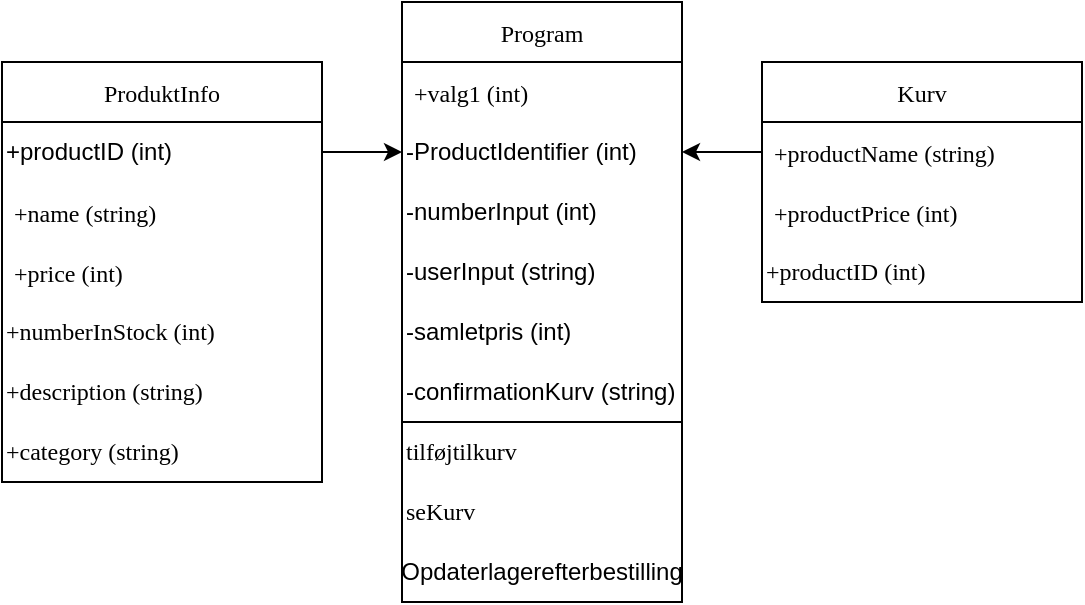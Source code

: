 <mxfile version="20.3.0" type="device"><diagram id="7lfgehQ75Iv8zokxyfDh" name="Page-1"><mxGraphModel dx="478" dy="875" grid="1" gridSize="10" guides="1" tooltips="1" connect="1" arrows="1" fold="1" page="1" pageScale="1" pageWidth="827" pageHeight="1169" math="0" shadow="0"><root><mxCell id="0"/><mxCell id="1" parent="0"/><mxCell id="WpwRp7dE_tg4hOhX0jjJ-6" value="ProduktInfo" style="swimlane;fontStyle=0;childLayout=stackLayout;horizontal=1;startSize=30;horizontalStack=0;resizeParent=1;resizeParentMax=0;resizeLast=0;collapsible=1;marginBottom=0;fontFamily=Lucida Console;" parent="1" vertex="1"><mxGeometry x="110" y="130" width="160" height="210" as="geometry"/></mxCell><mxCell id="g6U_SrgCSsTU9w7JMTCf-11" value="+productID (int)" style="text;html=1;strokeColor=none;fillColor=none;align=left;verticalAlign=middle;whiteSpace=wrap;rounded=0;" parent="WpwRp7dE_tg4hOhX0jjJ-6" vertex="1"><mxGeometry y="30" width="160" height="30" as="geometry"/></mxCell><mxCell id="WpwRp7dE_tg4hOhX0jjJ-7" value="+name (string)" style="text;strokeColor=none;fillColor=none;align=left;verticalAlign=middle;spacingLeft=4;spacingRight=4;overflow=hidden;points=[[0,0.5],[1,0.5]];portConstraint=eastwest;rotatable=0;fontFamily=Lucida Console;" parent="WpwRp7dE_tg4hOhX0jjJ-6" vertex="1"><mxGeometry y="60" width="160" height="30" as="geometry"/></mxCell><mxCell id="WpwRp7dE_tg4hOhX0jjJ-8" value="+price (int)" style="text;strokeColor=none;fillColor=none;align=left;verticalAlign=middle;spacingLeft=4;spacingRight=4;overflow=hidden;points=[[0,0.5],[1,0.5]];portConstraint=eastwest;rotatable=0;fontFamily=Lucida Console;" parent="WpwRp7dE_tg4hOhX0jjJ-6" vertex="1"><mxGeometry y="90" width="160" height="30" as="geometry"/></mxCell><mxCell id="xrUp0aRTTge5d5XzDrT8-2" value="+numberInStock (int)&amp;nbsp;" style="text;html=1;strokeColor=none;fillColor=none;align=left;verticalAlign=middle;whiteSpace=wrap;rounded=0;fontFamily=Lucida Console;" parent="WpwRp7dE_tg4hOhX0jjJ-6" vertex="1"><mxGeometry y="120" width="160" height="30" as="geometry"/></mxCell><mxCell id="xrUp0aRTTge5d5XzDrT8-3" value="+description (string)" style="text;html=1;strokeColor=none;fillColor=none;align=left;verticalAlign=middle;whiteSpace=wrap;rounded=0;fontFamily=Lucida Console;" parent="WpwRp7dE_tg4hOhX0jjJ-6" vertex="1"><mxGeometry y="150" width="160" height="30" as="geometry"/></mxCell><mxCell id="xrUp0aRTTge5d5XzDrT8-4" value="+category (string)" style="text;html=1;strokeColor=none;fillColor=none;align=left;verticalAlign=middle;whiteSpace=wrap;rounded=0;fontFamily=Lucida Console;" parent="WpwRp7dE_tg4hOhX0jjJ-6" vertex="1"><mxGeometry y="180" width="160" height="30" as="geometry"/></mxCell><mxCell id="WpwRp7dE_tg4hOhX0jjJ-14" value="Program" style="swimlane;fontStyle=0;childLayout=stackLayout;horizontal=1;startSize=30;horizontalStack=0;resizeParent=1;resizeParentMax=0;resizeLast=0;collapsible=1;marginBottom=0;fontFamily=Lucida Console;" parent="1" vertex="1"><mxGeometry x="310" y="100" width="140" height="300" as="geometry"><mxRectangle x="310" y="40" width="90" height="30" as="alternateBounds"/></mxGeometry></mxCell><mxCell id="WpwRp7dE_tg4hOhX0jjJ-20" value="+valg1 (int)" style="text;strokeColor=none;fillColor=none;align=left;verticalAlign=middle;spacingLeft=4;spacingRight=4;overflow=hidden;points=[[0,0.5],[1,0.5]];portConstraint=eastwest;rotatable=0;fontFamily=Lucida Console;" parent="WpwRp7dE_tg4hOhX0jjJ-14" vertex="1"><mxGeometry y="30" width="140" height="30" as="geometry"/></mxCell><mxCell id="xrUp0aRTTge5d5XzDrT8-6" value="" style="endArrow=none;html=1;rounded=0;entryX=1;entryY=0;entryDx=0;entryDy=0;exitX=0;exitY=0;exitDx=0;exitDy=0;fontFamily=Lucida Console;" parent="WpwRp7dE_tg4hOhX0jjJ-14" source="xrUp0aRTTge5d5XzDrT8-5" target="xrUp0aRTTge5d5XzDrT8-5" edge="1"><mxGeometry width="50" height="50" relative="1" as="geometry"><mxPoint y="100" as="sourcePoint"/><mxPoint x="50" y="50" as="targetPoint"/></mxGeometry></mxCell><mxCell id="g6U_SrgCSsTU9w7JMTCf-12" value="-ProductIdentifier (int)" style="text;html=1;strokeColor=none;fillColor=none;align=left;verticalAlign=middle;whiteSpace=wrap;rounded=0;" parent="WpwRp7dE_tg4hOhX0jjJ-14" vertex="1"><mxGeometry y="60" width="140" height="30" as="geometry"/></mxCell><mxCell id="g6U_SrgCSsTU9w7JMTCf-13" value="-numberInput (int)" style="text;html=1;strokeColor=none;fillColor=none;align=left;verticalAlign=middle;whiteSpace=wrap;rounded=0;" parent="WpwRp7dE_tg4hOhX0jjJ-14" vertex="1"><mxGeometry y="90" width="140" height="30" as="geometry"/></mxCell><mxCell id="g6U_SrgCSsTU9w7JMTCf-14" value="-userInput (string)" style="text;html=1;strokeColor=none;fillColor=none;align=left;verticalAlign=middle;whiteSpace=wrap;rounded=0;" parent="WpwRp7dE_tg4hOhX0jjJ-14" vertex="1"><mxGeometry y="120" width="140" height="30" as="geometry"/></mxCell><mxCell id="g6U_SrgCSsTU9w7JMTCf-15" value="-samletpris (int)" style="text;html=1;strokeColor=none;fillColor=none;align=left;verticalAlign=middle;whiteSpace=wrap;rounded=0;" parent="WpwRp7dE_tg4hOhX0jjJ-14" vertex="1"><mxGeometry y="150" width="140" height="30" as="geometry"/></mxCell><mxCell id="g6U_SrgCSsTU9w7JMTCf-16" value="-confirmationKurv (string)" style="text;html=1;strokeColor=none;fillColor=none;align=left;verticalAlign=middle;whiteSpace=wrap;rounded=0;" parent="WpwRp7dE_tg4hOhX0jjJ-14" vertex="1"><mxGeometry y="180" width="140" height="30" as="geometry"/></mxCell><mxCell id="xrUp0aRTTge5d5XzDrT8-5" value="&lt;p&gt;tilføjtilkurv&lt;br&gt;&lt;/p&gt;" style="text;html=1;strokeColor=none;fillColor=none;align=left;verticalAlign=middle;whiteSpace=wrap;rounded=0;fontFamily=Lucida Console;" parent="WpwRp7dE_tg4hOhX0jjJ-14" vertex="1"><mxGeometry y="210" width="140" height="30" as="geometry"/></mxCell><mxCell id="xrUp0aRTTge5d5XzDrT8-7" value="&lt;p&gt;seKurv&lt;br&gt;&lt;/p&gt;" style="text;html=1;strokeColor=none;fillColor=none;align=left;verticalAlign=middle;whiteSpace=wrap;rounded=0;fontFamily=Lucida Console;" parent="WpwRp7dE_tg4hOhX0jjJ-14" vertex="1"><mxGeometry y="240" width="140" height="30" as="geometry"/></mxCell><mxCell id="NgZfF2rGxKm4o2-ir9Kx-1" value="Opdaterlagerefterbestilling" style="text;html=1;strokeColor=none;fillColor=none;align=center;verticalAlign=middle;whiteSpace=wrap;rounded=0;" vertex="1" parent="WpwRp7dE_tg4hOhX0jjJ-14"><mxGeometry y="270" width="140" height="30" as="geometry"/></mxCell><mxCell id="WpwRp7dE_tg4hOhX0jjJ-24" style="edgeStyle=orthogonalEdgeStyle;rounded=0;orthogonalLoop=1;jettySize=auto;html=1;exitX=1;exitY=0.5;exitDx=0;exitDy=0;fontFamily=Lucida Console;" parent="1" source="WpwRp7dE_tg4hOhX0jjJ-7" edge="1"><mxGeometry relative="1" as="geometry"><mxPoint x="310" y="175" as="targetPoint"/><Array as="points"><mxPoint x="270" y="175"/></Array></mxGeometry></mxCell><mxCell id="g6U_SrgCSsTU9w7JMTCf-10" style="edgeStyle=orthogonalEdgeStyle;rounded=0;orthogonalLoop=1;jettySize=auto;html=1;entryX=1;entryY=0.5;entryDx=0;entryDy=0;" parent="1" source="g6U_SrgCSsTU9w7JMTCf-1" edge="1"><mxGeometry relative="1" as="geometry"><mxPoint x="450" y="175" as="targetPoint"/><Array as="points"><mxPoint x="500" y="175"/><mxPoint x="500" y="175"/></Array></mxGeometry></mxCell><mxCell id="g6U_SrgCSsTU9w7JMTCf-1" value="Kurv" style="swimlane;fontStyle=0;childLayout=stackLayout;horizontal=1;startSize=30;horizontalStack=0;resizeParent=1;resizeParentMax=0;resizeLast=0;collapsible=1;marginBottom=0;fontFamily=Lucida Console;" parent="1" vertex="1"><mxGeometry x="490" y="130" width="160" height="120" as="geometry"/></mxCell><mxCell id="g6U_SrgCSsTU9w7JMTCf-2" value="+productName (string)" style="text;strokeColor=none;fillColor=none;align=left;verticalAlign=middle;spacingLeft=4;spacingRight=4;overflow=hidden;points=[[0,0.5],[1,0.5]];portConstraint=eastwest;rotatable=0;fontFamily=Lucida Console;" parent="g6U_SrgCSsTU9w7JMTCf-1" vertex="1"><mxGeometry y="30" width="160" height="30" as="geometry"/></mxCell><mxCell id="g6U_SrgCSsTU9w7JMTCf-3" value="+productPrice (int)" style="text;strokeColor=none;fillColor=none;align=left;verticalAlign=middle;spacingLeft=4;spacingRight=4;overflow=hidden;points=[[0,0.5],[1,0.5]];portConstraint=eastwest;rotatable=0;fontFamily=Lucida Console;" parent="g6U_SrgCSsTU9w7JMTCf-1" vertex="1"><mxGeometry y="60" width="160" height="30" as="geometry"/></mxCell><mxCell id="g6U_SrgCSsTU9w7JMTCf-4" value="+productID (int)" style="text;html=1;strokeColor=none;fillColor=none;align=left;verticalAlign=middle;whiteSpace=wrap;rounded=0;fontFamily=Lucida Console;" parent="g6U_SrgCSsTU9w7JMTCf-1" vertex="1"><mxGeometry y="90" width="160" height="30" as="geometry"/></mxCell></root></mxGraphModel></diagram></mxfile>